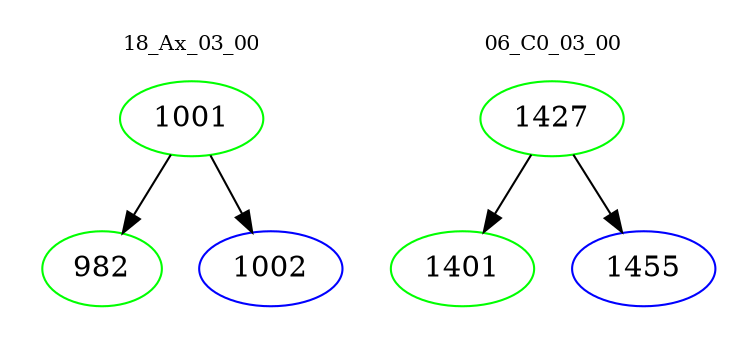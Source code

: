 digraph{
subgraph cluster_0 {
color = white
label = "18_Ax_03_00";
fontsize=10;
T0_1001 [label="1001", color="green"]
T0_1001 -> T0_982 [color="black"]
T0_982 [label="982", color="green"]
T0_1001 -> T0_1002 [color="black"]
T0_1002 [label="1002", color="blue"]
}
subgraph cluster_1 {
color = white
label = "06_C0_03_00";
fontsize=10;
T1_1427 [label="1427", color="green"]
T1_1427 -> T1_1401 [color="black"]
T1_1401 [label="1401", color="green"]
T1_1427 -> T1_1455 [color="black"]
T1_1455 [label="1455", color="blue"]
}
}

